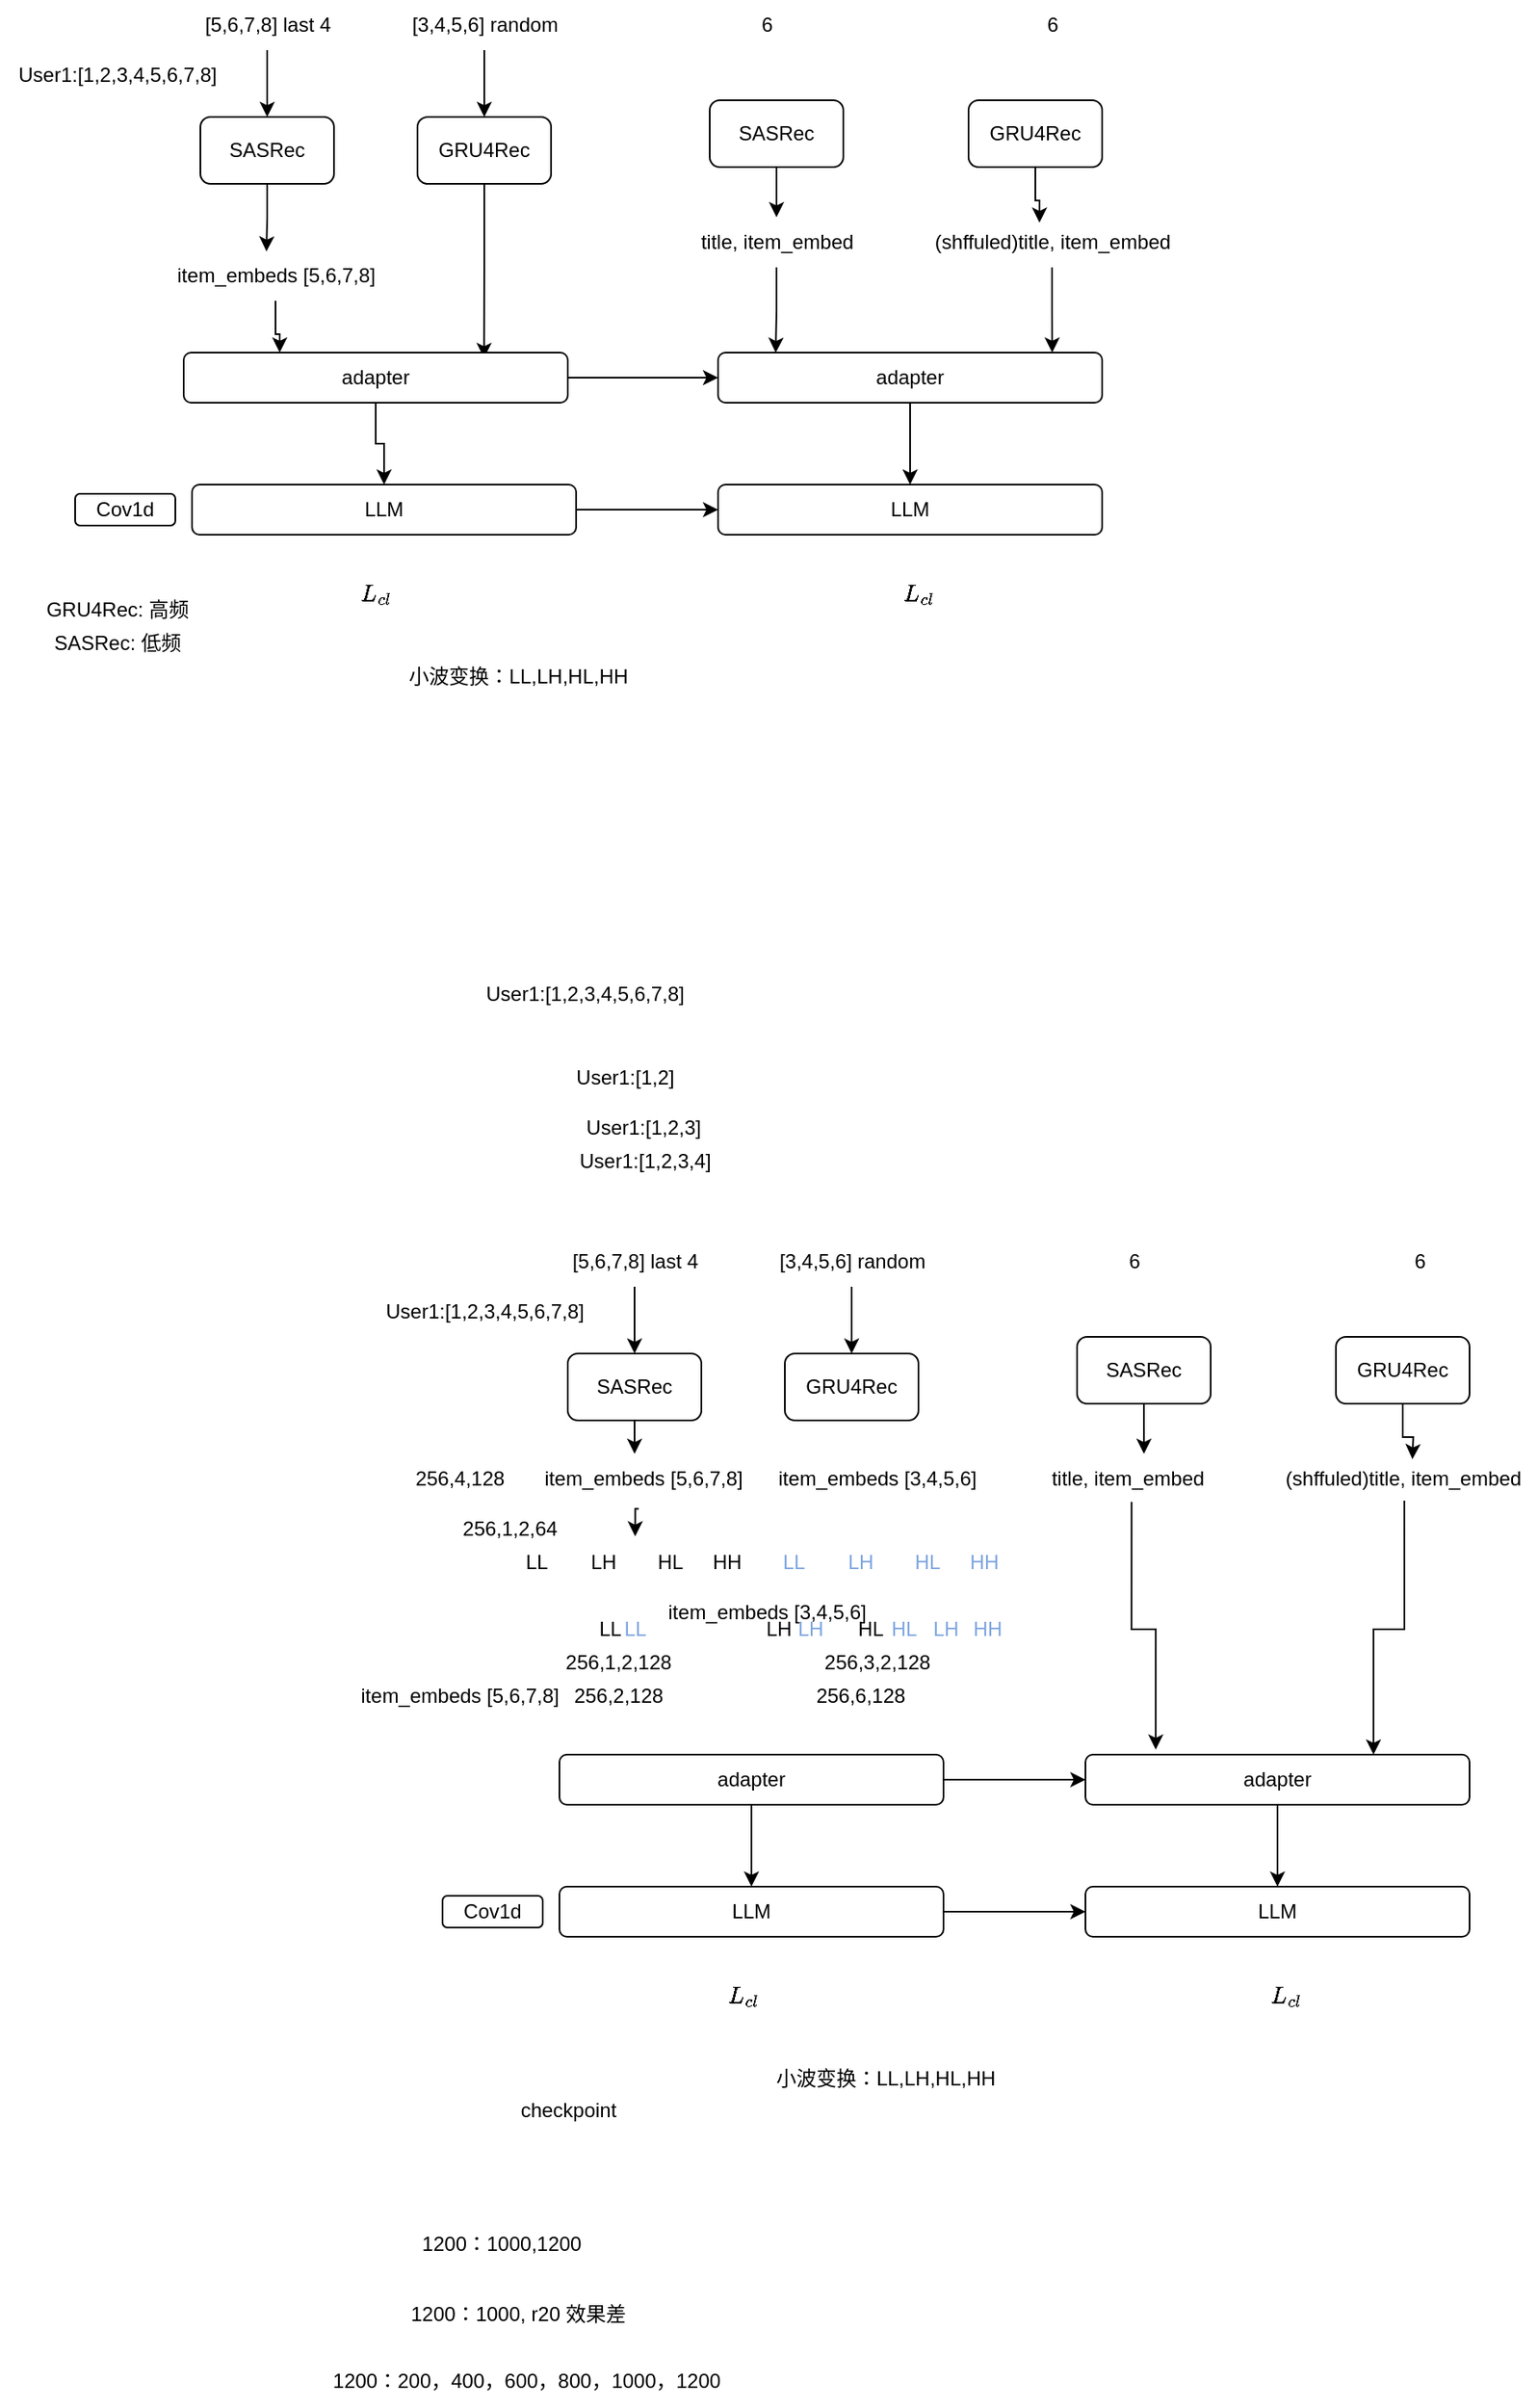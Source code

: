 <mxfile version="28.2.1">
  <diagram name="第 1 页" id="93aCTpJLAL_9xejAEjMj">
    <mxGraphModel dx="1640" dy="560" grid="1" gridSize="10" guides="1" tooltips="1" connect="1" arrows="1" fold="1" page="1" pageScale="1" pageWidth="827" pageHeight="1169" math="1" shadow="0">
      <root>
        <mxCell id="0" />
        <mxCell id="1" parent="0" />
        <mxCell id="J960qSndon-mCkZW82JH-14" value="" style="edgeStyle=orthogonalEdgeStyle;rounded=0;orthogonalLoop=1;jettySize=auto;html=1;entryX=0.461;entryY=0.015;entryDx=0;entryDy=0;entryPerimeter=0;" edge="1" parent="1" source="J960qSndon-mCkZW82JH-1" target="J960qSndon-mCkZW82JH-20">
          <mxGeometry relative="1" as="geometry" />
        </mxCell>
        <mxCell id="J960qSndon-mCkZW82JH-1" value="SASRec" style="rounded=1;whiteSpace=wrap;html=1;" vertex="1" parent="1">
          <mxGeometry x="90" y="120" width="80" height="40" as="geometry" />
        </mxCell>
        <mxCell id="J960qSndon-mCkZW82JH-15" value="" style="edgeStyle=orthogonalEdgeStyle;rounded=0;orthogonalLoop=1;jettySize=auto;html=1;entryX=0.782;entryY=0.107;entryDx=0;entryDy=0;entryPerimeter=0;" edge="1" parent="1" source="J960qSndon-mCkZW82JH-2" target="J960qSndon-mCkZW82JH-13">
          <mxGeometry relative="1" as="geometry" />
        </mxCell>
        <mxCell id="J960qSndon-mCkZW82JH-2" value="GRU4Rec" style="rounded=1;whiteSpace=wrap;html=1;" vertex="1" parent="1">
          <mxGeometry x="220" y="120" width="80" height="40" as="geometry" />
        </mxCell>
        <mxCell id="J960qSndon-mCkZW82JH-6" value="User1:[1,2,3,4,5,6,7,8]" style="text;html=1;align=center;verticalAlign=middle;resizable=0;points=[];autosize=1;strokeColor=none;fillColor=none;" vertex="1" parent="1">
          <mxGeometry x="-30" y="80" width="140" height="30" as="geometry" />
        </mxCell>
        <mxCell id="J960qSndon-mCkZW82JH-11" value="" style="edgeStyle=orthogonalEdgeStyle;rounded=0;orthogonalLoop=1;jettySize=auto;html=1;" edge="1" parent="1" source="J960qSndon-mCkZW82JH-7" target="J960qSndon-mCkZW82JH-1">
          <mxGeometry relative="1" as="geometry" />
        </mxCell>
        <mxCell id="J960qSndon-mCkZW82JH-7" value="[5,6,7,8] last 4" style="text;html=1;align=center;verticalAlign=middle;resizable=0;points=[];autosize=1;strokeColor=none;fillColor=none;" vertex="1" parent="1">
          <mxGeometry x="80" y="50" width="100" height="30" as="geometry" />
        </mxCell>
        <mxCell id="J960qSndon-mCkZW82JH-12" value="" style="edgeStyle=orthogonalEdgeStyle;rounded=0;orthogonalLoop=1;jettySize=auto;html=1;" edge="1" parent="1" source="J960qSndon-mCkZW82JH-8" target="J960qSndon-mCkZW82JH-2">
          <mxGeometry relative="1" as="geometry" />
        </mxCell>
        <mxCell id="J960qSndon-mCkZW82JH-8" value="[3,4,5,6] random" style="text;html=1;align=center;verticalAlign=middle;resizable=0;points=[];autosize=1;strokeColor=none;fillColor=none;" vertex="1" parent="1">
          <mxGeometry x="205" y="50" width="110" height="30" as="geometry" />
        </mxCell>
        <mxCell id="J960qSndon-mCkZW82JH-35" value="" style="edgeStyle=orthogonalEdgeStyle;rounded=0;orthogonalLoop=1;jettySize=auto;html=1;" edge="1" parent="1" source="J960qSndon-mCkZW82JH-13" target="J960qSndon-mCkZW82JH-34">
          <mxGeometry relative="1" as="geometry" />
        </mxCell>
        <mxCell id="J960qSndon-mCkZW82JH-39" style="edgeStyle=orthogonalEdgeStyle;rounded=0;orthogonalLoop=1;jettySize=auto;html=1;exitX=1;exitY=0.5;exitDx=0;exitDy=0;entryX=0;entryY=0.5;entryDx=0;entryDy=0;" edge="1" parent="1" source="J960qSndon-mCkZW82JH-13" target="J960qSndon-mCkZW82JH-38">
          <mxGeometry relative="1" as="geometry" />
        </mxCell>
        <mxCell id="J960qSndon-mCkZW82JH-13" value="adapter" style="rounded=1;whiteSpace=wrap;html=1;" vertex="1" parent="1">
          <mxGeometry x="80" y="261" width="230" height="30" as="geometry" />
        </mxCell>
        <mxCell id="J960qSndon-mCkZW82JH-16" value="$$L_{cl}$$" style="text;html=1;align=center;verticalAlign=middle;resizable=0;points=[];autosize=1;strokeColor=none;fillColor=none;" vertex="1" parent="1">
          <mxGeometry x="155" y="390" width="80" height="30" as="geometry" />
        </mxCell>
        <mxCell id="J960qSndon-mCkZW82JH-21" value="" style="edgeStyle=orthogonalEdgeStyle;rounded=0;orthogonalLoop=1;jettySize=auto;html=1;entryX=0.25;entryY=0;entryDx=0;entryDy=0;" edge="1" parent="1" source="J960qSndon-mCkZW82JH-20" target="J960qSndon-mCkZW82JH-13">
          <mxGeometry relative="1" as="geometry" />
        </mxCell>
        <mxCell id="J960qSndon-mCkZW82JH-20" value="item_embeds [5,6,7,8]" style="text;html=1;align=center;verticalAlign=middle;resizable=0;points=[];autosize=1;strokeColor=none;fillColor=none;" vertex="1" parent="1">
          <mxGeometry x="65" y="200" width="140" height="30" as="geometry" />
        </mxCell>
        <mxCell id="J960qSndon-mCkZW82JH-37" style="edgeStyle=orthogonalEdgeStyle;rounded=0;orthogonalLoop=1;jettySize=auto;html=1;exitX=1;exitY=0.5;exitDx=0;exitDy=0;entryX=0;entryY=0.5;entryDx=0;entryDy=0;" edge="1" parent="1" source="J960qSndon-mCkZW82JH-34" target="J960qSndon-mCkZW82JH-36">
          <mxGeometry relative="1" as="geometry" />
        </mxCell>
        <mxCell id="J960qSndon-mCkZW82JH-34" value="LLM" style="rounded=1;whiteSpace=wrap;html=1;" vertex="1" parent="1">
          <mxGeometry x="85" y="340" width="230" height="30" as="geometry" />
        </mxCell>
        <mxCell id="J960qSndon-mCkZW82JH-36" value="LLM" style="rounded=1;whiteSpace=wrap;html=1;" vertex="1" parent="1">
          <mxGeometry x="400" y="340" width="230" height="30" as="geometry" />
        </mxCell>
        <mxCell id="J960qSndon-mCkZW82JH-53" value="" style="edgeStyle=orthogonalEdgeStyle;rounded=0;orthogonalLoop=1;jettySize=auto;html=1;" edge="1" parent="1" source="J960qSndon-mCkZW82JH-38" target="J960qSndon-mCkZW82JH-36">
          <mxGeometry relative="1" as="geometry" />
        </mxCell>
        <mxCell id="J960qSndon-mCkZW82JH-38" value="adapter" style="rounded=1;whiteSpace=wrap;html=1;" vertex="1" parent="1">
          <mxGeometry x="400" y="261" width="230" height="30" as="geometry" />
        </mxCell>
        <mxCell id="J960qSndon-mCkZW82JH-43" style="edgeStyle=orthogonalEdgeStyle;rounded=0;orthogonalLoop=1;jettySize=auto;html=1;exitX=0.5;exitY=1;exitDx=0;exitDy=0;" edge="1" parent="1" source="J960qSndon-mCkZW82JH-40" target="J960qSndon-mCkZW82JH-42">
          <mxGeometry relative="1" as="geometry" />
        </mxCell>
        <mxCell id="J960qSndon-mCkZW82JH-40" value="SASRec" style="rounded=1;whiteSpace=wrap;html=1;" vertex="1" parent="1">
          <mxGeometry x="395" y="110" width="80" height="40" as="geometry" />
        </mxCell>
        <mxCell id="J960qSndon-mCkZW82JH-41" value="GRU4Rec" style="rounded=1;whiteSpace=wrap;html=1;" vertex="1" parent="1">
          <mxGeometry x="550" y="110" width="80" height="40" as="geometry" />
        </mxCell>
        <mxCell id="J960qSndon-mCkZW82JH-51" value="" style="edgeStyle=orthogonalEdgeStyle;rounded=0;orthogonalLoop=1;jettySize=auto;html=1;entryX=0.15;entryY=0.003;entryDx=0;entryDy=0;entryPerimeter=0;" edge="1" parent="1" source="J960qSndon-mCkZW82JH-42" target="J960qSndon-mCkZW82JH-38">
          <mxGeometry relative="1" as="geometry" />
        </mxCell>
        <mxCell id="J960qSndon-mCkZW82JH-42" value="title, item_embed" style="text;html=1;align=center;verticalAlign=middle;resizable=0;points=[];autosize=1;strokeColor=none;fillColor=none;" vertex="1" parent="1">
          <mxGeometry x="380" y="180" width="110" height="30" as="geometry" />
        </mxCell>
        <mxCell id="J960qSndon-mCkZW82JH-52" value="" style="edgeStyle=orthogonalEdgeStyle;rounded=0;orthogonalLoop=1;jettySize=auto;html=1;entryX=0.87;entryY=0;entryDx=0;entryDy=0;entryPerimeter=0;" edge="1" parent="1" source="J960qSndon-mCkZW82JH-44" target="J960qSndon-mCkZW82JH-38">
          <mxGeometry relative="1" as="geometry" />
        </mxCell>
        <mxCell id="J960qSndon-mCkZW82JH-44" value="(shffuled)title, item_embed" style="text;html=1;align=center;verticalAlign=middle;resizable=0;points=[];autosize=1;strokeColor=none;fillColor=none;" vertex="1" parent="1">
          <mxGeometry x="520" y="180" width="160" height="30" as="geometry" />
        </mxCell>
        <mxCell id="J960qSndon-mCkZW82JH-45" style="edgeStyle=orthogonalEdgeStyle;rounded=0;orthogonalLoop=1;jettySize=auto;html=1;entryX=0.453;entryY=0.107;entryDx=0;entryDy=0;entryPerimeter=0;" edge="1" parent="1" source="J960qSndon-mCkZW82JH-41" target="J960qSndon-mCkZW82JH-44">
          <mxGeometry relative="1" as="geometry" />
        </mxCell>
        <mxCell id="J960qSndon-mCkZW82JH-47" value="6" style="text;html=1;align=center;verticalAlign=middle;resizable=0;points=[];autosize=1;strokeColor=none;fillColor=none;" vertex="1" parent="1">
          <mxGeometry x="414" y="50" width="30" height="30" as="geometry" />
        </mxCell>
        <mxCell id="J960qSndon-mCkZW82JH-48" value="6" style="text;html=1;align=center;verticalAlign=middle;resizable=0;points=[];autosize=1;strokeColor=none;fillColor=none;" vertex="1" parent="1">
          <mxGeometry x="585" y="50" width="30" height="30" as="geometry" />
        </mxCell>
        <mxCell id="J960qSndon-mCkZW82JH-54" value="$$L_{cl}$$" style="text;html=1;align=center;verticalAlign=middle;resizable=0;points=[];autosize=1;strokeColor=none;fillColor=none;" vertex="1" parent="1">
          <mxGeometry x="480" y="390" width="80" height="30" as="geometry" />
        </mxCell>
        <mxCell id="J960qSndon-mCkZW82JH-56" value="GRU4Rec: 高频" style="text;html=1;align=center;verticalAlign=middle;resizable=0;points=[];autosize=1;strokeColor=none;fillColor=none;" vertex="1" parent="1">
          <mxGeometry x="-15" y="400" width="110" height="30" as="geometry" />
        </mxCell>
        <mxCell id="J960qSndon-mCkZW82JH-57" value="SASRec: 低频" style="text;html=1;align=center;verticalAlign=middle;resizable=0;points=[];autosize=1;strokeColor=none;fillColor=none;" vertex="1" parent="1">
          <mxGeometry x="-10" y="420" width="100" height="30" as="geometry" />
        </mxCell>
        <mxCell id="J960qSndon-mCkZW82JH-60" value="小波变换：LL,LH,HL,HH" style="text;html=1;align=center;verticalAlign=middle;resizable=0;points=[];autosize=1;strokeColor=none;fillColor=none;" vertex="1" parent="1">
          <mxGeometry x="205" y="440" width="150" height="30" as="geometry" />
        </mxCell>
        <mxCell id="J960qSndon-mCkZW82JH-61" value="" style="edgeStyle=orthogonalEdgeStyle;rounded=0;orthogonalLoop=1;jettySize=auto;html=1;entryX=0.461;entryY=0.015;entryDx=0;entryDy=0;entryPerimeter=0;" edge="1" parent="1" source="J960qSndon-mCkZW82JH-63" target="J960qSndon-mCkZW82JH-79">
          <mxGeometry relative="1" as="geometry" />
        </mxCell>
        <mxCell id="J960qSndon-mCkZW82JH-63" value="SASRec" style="rounded=1;whiteSpace=wrap;html=1;" vertex="1" parent="1">
          <mxGeometry x="310" y="860" width="80" height="40" as="geometry" />
        </mxCell>
        <mxCell id="J960qSndon-mCkZW82JH-65" value="GRU4Rec" style="rounded=1;whiteSpace=wrap;html=1;" vertex="1" parent="1">
          <mxGeometry x="440" y="860" width="80" height="40" as="geometry" />
        </mxCell>
        <mxCell id="J960qSndon-mCkZW82JH-66" value="User1:[1,2,3,4,5,6,7,8]" style="text;html=1;align=center;verticalAlign=middle;resizable=0;points=[];autosize=1;strokeColor=none;fillColor=none;" vertex="1" parent="1">
          <mxGeometry x="190" y="820" width="140" height="30" as="geometry" />
        </mxCell>
        <mxCell id="J960qSndon-mCkZW82JH-67" value="" style="edgeStyle=orthogonalEdgeStyle;rounded=0;orthogonalLoop=1;jettySize=auto;html=1;" edge="1" parent="1" source="J960qSndon-mCkZW82JH-68" target="J960qSndon-mCkZW82JH-63">
          <mxGeometry relative="1" as="geometry" />
        </mxCell>
        <mxCell id="J960qSndon-mCkZW82JH-68" value="[5,6,7,8] last 4" style="text;html=1;align=center;verticalAlign=middle;resizable=0;points=[];autosize=1;strokeColor=none;fillColor=none;" vertex="1" parent="1">
          <mxGeometry x="300" y="790" width="100" height="30" as="geometry" />
        </mxCell>
        <mxCell id="J960qSndon-mCkZW82JH-69" value="" style="edgeStyle=orthogonalEdgeStyle;rounded=0;orthogonalLoop=1;jettySize=auto;html=1;" edge="1" parent="1" source="J960qSndon-mCkZW82JH-70" target="J960qSndon-mCkZW82JH-65">
          <mxGeometry relative="1" as="geometry" />
        </mxCell>
        <mxCell id="J960qSndon-mCkZW82JH-70" value="[3,4,5,6] random" style="text;html=1;align=center;verticalAlign=middle;resizable=0;points=[];autosize=1;strokeColor=none;fillColor=none;" vertex="1" parent="1">
          <mxGeometry x="425" y="790" width="110" height="30" as="geometry" />
        </mxCell>
        <mxCell id="J960qSndon-mCkZW82JH-71" value="" style="edgeStyle=orthogonalEdgeStyle;rounded=0;orthogonalLoop=1;jettySize=auto;html=1;" edge="1" parent="1" source="J960qSndon-mCkZW82JH-73" target="J960qSndon-mCkZW82JH-83">
          <mxGeometry relative="1" as="geometry" />
        </mxCell>
        <mxCell id="J960qSndon-mCkZW82JH-72" style="edgeStyle=orthogonalEdgeStyle;rounded=0;orthogonalLoop=1;jettySize=auto;html=1;exitX=1;exitY=0.5;exitDx=0;exitDy=0;entryX=0;entryY=0.5;entryDx=0;entryDy=0;" edge="1" parent="1" source="J960qSndon-mCkZW82JH-73" target="J960qSndon-mCkZW82JH-86">
          <mxGeometry relative="1" as="geometry" />
        </mxCell>
        <mxCell id="J960qSndon-mCkZW82JH-73" value="adapter" style="rounded=1;whiteSpace=wrap;html=1;" vertex="1" parent="1">
          <mxGeometry x="305" y="1100" width="230" height="30" as="geometry" />
        </mxCell>
        <mxCell id="J960qSndon-mCkZW82JH-74" value="$$L_{cl}$$" style="text;html=1;align=center;verticalAlign=middle;resizable=0;points=[];autosize=1;strokeColor=none;fillColor=none;" vertex="1" parent="1">
          <mxGeometry x="375" y="1229" width="80" height="30" as="geometry" />
        </mxCell>
        <mxCell id="J960qSndon-mCkZW82JH-79" value="item_embeds [5,6,7,8]" style="text;html=1;align=center;verticalAlign=middle;resizable=0;points=[];autosize=1;strokeColor=none;fillColor=none;" vertex="1" parent="1">
          <mxGeometry x="285" y="920" width="140" height="30" as="geometry" />
        </mxCell>
        <mxCell id="J960qSndon-mCkZW82JH-82" style="edgeStyle=orthogonalEdgeStyle;rounded=0;orthogonalLoop=1;jettySize=auto;html=1;exitX=1;exitY=0.5;exitDx=0;exitDy=0;entryX=0;entryY=0.5;entryDx=0;entryDy=0;" edge="1" parent="1" source="J960qSndon-mCkZW82JH-83" target="J960qSndon-mCkZW82JH-84">
          <mxGeometry relative="1" as="geometry" />
        </mxCell>
        <mxCell id="J960qSndon-mCkZW82JH-83" value="LLM" style="rounded=1;whiteSpace=wrap;html=1;" vertex="1" parent="1">
          <mxGeometry x="305" y="1179" width="230" height="30" as="geometry" />
        </mxCell>
        <mxCell id="J960qSndon-mCkZW82JH-84" value="LLM" style="rounded=1;whiteSpace=wrap;html=1;" vertex="1" parent="1">
          <mxGeometry x="620" y="1179" width="230" height="30" as="geometry" />
        </mxCell>
        <mxCell id="J960qSndon-mCkZW82JH-85" value="" style="edgeStyle=orthogonalEdgeStyle;rounded=0;orthogonalLoop=1;jettySize=auto;html=1;" edge="1" parent="1" source="J960qSndon-mCkZW82JH-86" target="J960qSndon-mCkZW82JH-84">
          <mxGeometry relative="1" as="geometry" />
        </mxCell>
        <mxCell id="J960qSndon-mCkZW82JH-86" value="adapter" style="rounded=1;whiteSpace=wrap;html=1;" vertex="1" parent="1">
          <mxGeometry x="620" y="1100" width="230" height="30" as="geometry" />
        </mxCell>
        <mxCell id="J960qSndon-mCkZW82JH-87" style="edgeStyle=orthogonalEdgeStyle;rounded=0;orthogonalLoop=1;jettySize=auto;html=1;exitX=0.5;exitY=1;exitDx=0;exitDy=0;" edge="1" parent="1" source="J960qSndon-mCkZW82JH-88">
          <mxGeometry relative="1" as="geometry">
            <mxPoint x="655.034" y="920" as="targetPoint" />
          </mxGeometry>
        </mxCell>
        <mxCell id="J960qSndon-mCkZW82JH-88" value="SASRec" style="rounded=1;whiteSpace=wrap;html=1;" vertex="1" parent="1">
          <mxGeometry x="615" y="850" width="80" height="40" as="geometry" />
        </mxCell>
        <mxCell id="J960qSndon-mCkZW82JH-89" value="GRU4Rec" style="rounded=1;whiteSpace=wrap;html=1;" vertex="1" parent="1">
          <mxGeometry x="770" y="850" width="80" height="40" as="geometry" />
        </mxCell>
        <mxCell id="J960qSndon-mCkZW82JH-94" style="edgeStyle=orthogonalEdgeStyle;rounded=0;orthogonalLoop=1;jettySize=auto;html=1;entryX=0.453;entryY=0.107;entryDx=0;entryDy=0;entryPerimeter=0;" edge="1" parent="1" source="J960qSndon-mCkZW82JH-89">
          <mxGeometry relative="1" as="geometry">
            <mxPoint x="815.77" y="923.21" as="targetPoint" />
          </mxGeometry>
        </mxCell>
        <mxCell id="J960qSndon-mCkZW82JH-95" value="6" style="text;html=1;align=center;verticalAlign=middle;resizable=0;points=[];autosize=1;strokeColor=none;fillColor=none;" vertex="1" parent="1">
          <mxGeometry x="634" y="790" width="30" height="30" as="geometry" />
        </mxCell>
        <mxCell id="J960qSndon-mCkZW82JH-96" value="6" style="text;html=1;align=center;verticalAlign=middle;resizable=0;points=[];autosize=1;strokeColor=none;fillColor=none;" vertex="1" parent="1">
          <mxGeometry x="805" y="790" width="30" height="30" as="geometry" />
        </mxCell>
        <mxCell id="J960qSndon-mCkZW82JH-97" value="$$L_{cl}$$" style="text;html=1;align=center;verticalAlign=middle;resizable=0;points=[];autosize=1;strokeColor=none;fillColor=none;" vertex="1" parent="1">
          <mxGeometry x="700" y="1229" width="80" height="30" as="geometry" />
        </mxCell>
        <mxCell id="J960qSndon-mCkZW82JH-100" value="小波变换：LL,LH,HL,HH" style="text;html=1;align=center;verticalAlign=middle;resizable=0;points=[];autosize=1;strokeColor=none;fillColor=none;" vertex="1" parent="1">
          <mxGeometry x="425" y="1279" width="150" height="30" as="geometry" />
        </mxCell>
        <mxCell id="J960qSndon-mCkZW82JH-102" value="LL" style="text;html=1;align=center;verticalAlign=middle;resizable=0;points=[];autosize=1;strokeColor=none;fillColor=none;" vertex="1" parent="1">
          <mxGeometry x="271" y="970" width="40" height="30" as="geometry" />
        </mxCell>
        <mxCell id="J960qSndon-mCkZW82JH-104" value="LH" style="text;html=1;align=center;verticalAlign=middle;resizable=0;points=[];autosize=1;strokeColor=none;fillColor=none;" vertex="1" parent="1">
          <mxGeometry x="311" y="970" width="40" height="30" as="geometry" />
        </mxCell>
        <mxCell id="J960qSndon-mCkZW82JH-105" value="HL" style="text;html=1;align=center;verticalAlign=middle;resizable=0;points=[];autosize=1;strokeColor=none;fillColor=none;" vertex="1" parent="1">
          <mxGeometry x="351" y="970" width="40" height="30" as="geometry" />
        </mxCell>
        <mxCell id="J960qSndon-mCkZW82JH-106" value="HH" style="text;html=1;align=center;verticalAlign=middle;resizable=0;points=[];autosize=1;strokeColor=none;fillColor=none;" vertex="1" parent="1">
          <mxGeometry x="385" y="970" width="40" height="30" as="geometry" />
        </mxCell>
        <mxCell id="J960qSndon-mCkZW82JH-107" value="item_embeds [3,4,5,6]" style="text;html=1;align=center;verticalAlign=middle;resizable=0;points=[];autosize=1;strokeColor=none;fillColor=none;" vertex="1" parent="1">
          <mxGeometry x="425" y="920" width="140" height="30" as="geometry" />
        </mxCell>
        <mxCell id="J960qSndon-mCkZW82JH-108" value="LL" style="text;html=1;align=center;verticalAlign=middle;resizable=0;points=[];autosize=1;strokeColor=none;fillColor=none;fontColor=#7EA6E0;" vertex="1" parent="1">
          <mxGeometry x="425" y="970" width="40" height="30" as="geometry" />
        </mxCell>
        <mxCell id="J960qSndon-mCkZW82JH-109" value="LH" style="text;html=1;align=center;verticalAlign=middle;resizable=0;points=[];autosize=1;strokeColor=none;fillColor=none;fontColor=#7EA6E0;" vertex="1" parent="1">
          <mxGeometry x="465" y="970" width="40" height="30" as="geometry" />
        </mxCell>
        <mxCell id="J960qSndon-mCkZW82JH-110" value="HL" style="text;html=1;align=center;verticalAlign=middle;resizable=0;points=[];autosize=1;strokeColor=none;fillColor=none;fontColor=#7EA6E0;" vertex="1" parent="1">
          <mxGeometry x="505" y="970" width="40" height="30" as="geometry" />
        </mxCell>
        <mxCell id="J960qSndon-mCkZW82JH-111" value="HH" style="text;html=1;align=center;verticalAlign=middle;resizable=0;points=[];autosize=1;strokeColor=none;fillColor=none;fontColor=#7EA6E0;" vertex="1" parent="1">
          <mxGeometry x="539" y="970" width="40" height="30" as="geometry" />
        </mxCell>
        <mxCell id="J960qSndon-mCkZW82JH-112" value="LL" style="text;html=1;align=center;verticalAlign=middle;resizable=0;points=[];autosize=1;strokeColor=none;fillColor=none;" vertex="1" parent="1">
          <mxGeometry x="315" y="1010" width="40" height="30" as="geometry" />
        </mxCell>
        <mxCell id="J960qSndon-mCkZW82JH-113" value="LL" style="text;html=1;align=center;verticalAlign=middle;resizable=0;points=[];autosize=1;strokeColor=none;fillColor=none;fontColor=#7EA6E0;" vertex="1" parent="1">
          <mxGeometry x="330" y="1010" width="40" height="30" as="geometry" />
        </mxCell>
        <mxCell id="J960qSndon-mCkZW82JH-114" value="256,4,128" style="text;html=1;align=center;verticalAlign=middle;resizable=0;points=[];autosize=1;strokeColor=none;fillColor=none;" vertex="1" parent="1">
          <mxGeometry x="205" y="920" width="80" height="30" as="geometry" />
        </mxCell>
        <mxCell id="J960qSndon-mCkZW82JH-115" value="256,1,2,64" style="text;html=1;align=center;verticalAlign=middle;resizable=0;points=[];autosize=1;strokeColor=none;fillColor=none;" vertex="1" parent="1">
          <mxGeometry x="235" y="950" width="80" height="30" as="geometry" />
        </mxCell>
        <mxCell id="J960qSndon-mCkZW82JH-117" value="256,1,2,128" style="text;html=1;align=center;verticalAlign=middle;resizable=0;points=[];autosize=1;strokeColor=none;fillColor=none;" vertex="1" parent="1">
          <mxGeometry x="295" y="1030" width="90" height="30" as="geometry" />
        </mxCell>
        <mxCell id="J960qSndon-mCkZW82JH-121" value="LH" style="text;html=1;align=center;verticalAlign=middle;resizable=0;points=[];autosize=1;strokeColor=none;fillColor=none;" vertex="1" parent="1">
          <mxGeometry x="416" y="1010" width="40" height="30" as="geometry" />
        </mxCell>
        <mxCell id="J960qSndon-mCkZW82JH-124" value="LH" style="text;html=1;align=center;verticalAlign=middle;resizable=0;points=[];autosize=1;strokeColor=none;fillColor=none;fontColor=#7EA6E0;" vertex="1" parent="1">
          <mxGeometry x="435" y="1010" width="40" height="30" as="geometry" />
        </mxCell>
        <mxCell id="J960qSndon-mCkZW82JH-128" value="256,2,128" style="text;html=1;align=center;verticalAlign=middle;resizable=0;points=[];autosize=1;strokeColor=none;fillColor=none;" vertex="1" parent="1">
          <mxGeometry x="300" y="1050" width="80" height="30" as="geometry" />
        </mxCell>
        <mxCell id="J960qSndon-mCkZW82JH-132" style="edgeStyle=orthogonalEdgeStyle;rounded=0;orthogonalLoop=1;jettySize=auto;html=1;exitX=0.482;exitY=1.095;exitDx=0;exitDy=0;exitPerimeter=0;entryX=-0.016;entryY=-0.02;entryDx=0;entryDy=0;entryPerimeter=0;" edge="1" parent="1" source="J960qSndon-mCkZW82JH-79" target="J960qSndon-mCkZW82JH-105">
          <mxGeometry relative="1" as="geometry">
            <mxPoint x="280" y="1000" as="sourcePoint" />
            <mxPoint x="250" y="1000.034" as="targetPoint" />
          </mxGeometry>
        </mxCell>
        <mxCell id="J960qSndon-mCkZW82JH-154" value="HL" style="text;html=1;align=center;verticalAlign=middle;resizable=0;points=[];autosize=1;strokeColor=none;fillColor=none;" vertex="1" parent="1">
          <mxGeometry x="471" y="1010" width="40" height="30" as="geometry" />
        </mxCell>
        <mxCell id="J960qSndon-mCkZW82JH-156" value="HL" style="text;html=1;align=center;verticalAlign=middle;resizable=0;points=[];autosize=1;strokeColor=none;fillColor=none;fontColor=#7EA6E0;" vertex="1" parent="1">
          <mxGeometry x="491" y="1010" width="40" height="30" as="geometry" />
        </mxCell>
        <mxCell id="J960qSndon-mCkZW82JH-157" value="LH" style="text;html=1;align=center;verticalAlign=middle;resizable=0;points=[];autosize=1;strokeColor=none;fillColor=none;fontColor=#7EA6E0;" vertex="1" parent="1">
          <mxGeometry x="516" y="1010" width="40" height="30" as="geometry" />
        </mxCell>
        <mxCell id="J960qSndon-mCkZW82JH-158" value="HH" style="text;html=1;align=center;verticalAlign=middle;resizable=0;points=[];autosize=1;strokeColor=none;fillColor=none;fontColor=#7EA6E0;" vertex="1" parent="1">
          <mxGeometry x="541" y="1010" width="40" height="30" as="geometry" />
        </mxCell>
        <mxCell id="J960qSndon-mCkZW82JH-159" value="256,3,2,128" style="text;html=1;align=center;verticalAlign=middle;resizable=0;points=[];autosize=1;strokeColor=none;fillColor=none;" vertex="1" parent="1">
          <mxGeometry x="450" y="1030" width="90" height="30" as="geometry" />
        </mxCell>
        <mxCell id="J960qSndon-mCkZW82JH-161" value="256,6,128" style="text;html=1;align=center;verticalAlign=middle;resizable=0;points=[];autosize=1;strokeColor=none;fillColor=none;" vertex="1" parent="1">
          <mxGeometry x="445" y="1050" width="80" height="30" as="geometry" />
        </mxCell>
        <mxCell id="J960qSndon-mCkZW82JH-162" value="title, item_embed" style="text;html=1;align=center;verticalAlign=middle;resizable=0;points=[];autosize=1;strokeColor=none;fillColor=none;" vertex="1" parent="1">
          <mxGeometry x="590" y="920" width="110" height="30" as="geometry" />
        </mxCell>
        <mxCell id="J960qSndon-mCkZW82JH-163" value="(shffuled)title, item_embed" style="text;html=1;align=center;verticalAlign=middle;resizable=0;points=[];autosize=1;strokeColor=none;fillColor=none;" vertex="1" parent="1">
          <mxGeometry x="730" y="920" width="160" height="30" as="geometry" />
        </mxCell>
        <mxCell id="J960qSndon-mCkZW82JH-164" style="edgeStyle=orthogonalEdgeStyle;rounded=0;orthogonalLoop=1;jettySize=auto;html=1;exitX=0.524;exitY=0.957;exitDx=0;exitDy=0;exitPerimeter=0;entryX=0.183;entryY=-0.1;entryDx=0;entryDy=0;entryPerimeter=0;" edge="1" parent="1" source="J960qSndon-mCkZW82JH-162" target="J960qSndon-mCkZW82JH-86">
          <mxGeometry relative="1" as="geometry">
            <mxPoint x="730" y="1010" as="sourcePoint" />
            <mxPoint x="730.034" y="1040" as="targetPoint" />
          </mxGeometry>
        </mxCell>
        <mxCell id="J960qSndon-mCkZW82JH-165" style="edgeStyle=orthogonalEdgeStyle;rounded=0;orthogonalLoop=1;jettySize=auto;html=1;exitX=0.506;exitY=0.934;exitDx=0;exitDy=0;exitPerimeter=0;entryX=0.75;entryY=0;entryDx=0;entryDy=0;" edge="1" parent="1" source="J960qSndon-mCkZW82JH-163" target="J960qSndon-mCkZW82JH-86">
          <mxGeometry relative="1" as="geometry">
            <mxPoint x="790" y="1060" as="sourcePoint" />
            <mxPoint x="804" y="1208" as="targetPoint" />
          </mxGeometry>
        </mxCell>
        <mxCell id="J960qSndon-mCkZW82JH-166" value="checkpoint" style="text;html=1;align=center;verticalAlign=middle;resizable=0;points=[];autosize=1;strokeColor=none;fillColor=none;" vertex="1" parent="1">
          <mxGeometry x="270" y="1298" width="80" height="30" as="geometry" />
        </mxCell>
        <mxCell id="J960qSndon-mCkZW82JH-168" value="1200：1000,1200" style="text;html=1;align=center;verticalAlign=middle;resizable=0;points=[];autosize=1;strokeColor=none;fillColor=none;" vertex="1" parent="1">
          <mxGeometry x="210" y="1378" width="120" height="30" as="geometry" />
        </mxCell>
        <mxCell id="J960qSndon-mCkZW82JH-169" value="1200：1000, r20 效果差" style="text;html=1;align=center;verticalAlign=middle;resizable=0;points=[];autosize=1;strokeColor=none;fillColor=none;" vertex="1" parent="1">
          <mxGeometry x="205" y="1420" width="150" height="30" as="geometry" />
        </mxCell>
        <mxCell id="J960qSndon-mCkZW82JH-170" value="1200：200，400，600，800，1000，1200" style="text;html=1;align=center;verticalAlign=middle;resizable=0;points=[];autosize=1;strokeColor=none;fillColor=none;" vertex="1" parent="1">
          <mxGeometry x="155" y="1460" width="260" height="30" as="geometry" />
        </mxCell>
        <mxCell id="J960qSndon-mCkZW82JH-171" value="item_embeds [5,6,7,8]" style="text;html=1;align=center;verticalAlign=middle;resizable=0;points=[];autosize=1;strokeColor=none;fillColor=none;" vertex="1" parent="1">
          <mxGeometry x="175" y="1050" width="140" height="30" as="geometry" />
        </mxCell>
        <mxCell id="J960qSndon-mCkZW82JH-172" value="item_embeds [3,4,5,6]" style="text;html=1;align=center;verticalAlign=middle;resizable=0;points=[];autosize=1;strokeColor=none;fillColor=none;" vertex="1" parent="1">
          <mxGeometry x="359" y="1000" width="140" height="30" as="geometry" />
        </mxCell>
        <mxCell id="J960qSndon-mCkZW82JH-173" value="User1:[1,2,3,4,5,6,7,8]" style="text;html=1;align=center;verticalAlign=middle;resizable=0;points=[];autosize=1;strokeColor=none;fillColor=none;" vertex="1" parent="1">
          <mxGeometry x="250" y="630" width="140" height="30" as="geometry" />
        </mxCell>
        <mxCell id="J960qSndon-mCkZW82JH-174" value="User1:[1,2]" style="text;html=1;align=center;verticalAlign=middle;resizable=0;points=[];autosize=1;strokeColor=none;fillColor=none;" vertex="1" parent="1">
          <mxGeometry x="304" y="680" width="80" height="30" as="geometry" />
        </mxCell>
        <mxCell id="J960qSndon-mCkZW82JH-175" value="User1:[1,2,3]" style="text;html=1;align=center;verticalAlign=middle;resizable=0;points=[];autosize=1;strokeColor=none;fillColor=none;" vertex="1" parent="1">
          <mxGeometry x="310" y="710" width="90" height="30" as="geometry" />
        </mxCell>
        <mxCell id="J960qSndon-mCkZW82JH-176" value="User1:[1,2,3,4]" style="text;html=1;align=center;verticalAlign=middle;resizable=0;points=[];autosize=1;strokeColor=none;fillColor=none;" vertex="1" parent="1">
          <mxGeometry x="306" y="730" width="100" height="30" as="geometry" />
        </mxCell>
        <mxCell id="J960qSndon-mCkZW82JH-177" value="Cov1d" style="rounded=1;whiteSpace=wrap;html=1;" vertex="1" parent="1">
          <mxGeometry x="15" y="345.5" width="60" height="19" as="geometry" />
        </mxCell>
        <mxCell id="J960qSndon-mCkZW82JH-178" value="Cov1d" style="rounded=1;whiteSpace=wrap;html=1;" vertex="1" parent="1">
          <mxGeometry x="235" y="1184.5" width="60" height="19" as="geometry" />
        </mxCell>
      </root>
    </mxGraphModel>
  </diagram>
</mxfile>

